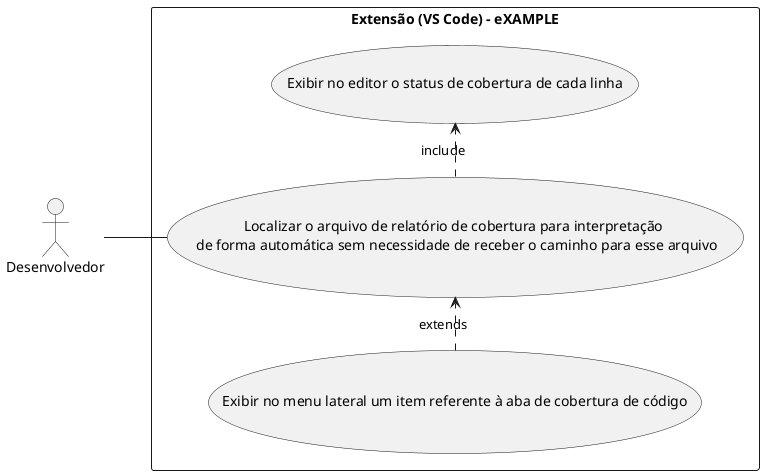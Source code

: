 @startuml

left to right direction
skinparam packageStyle rectangle

"Desenvolvedor" as Dev

package "Extensão (VS Code) - eXAMPLE" {
"Localizar o arquivo de relatório de cobertura para interpretação \n de forma automática sem necessidade de receber o caminho para esse arquivo" as (UC01)
"Exibir no editor o status de cobertura de cada linha" as (UC02)
"Exibir no menu lateral um item referente à aba de cobertura de código" as (UC03)
' "Exibir a porcentagem de cobertura de código total na aba lateral" as (UC04)
' "Permitir a ativação/desativação da visualização do status de cada linha" as (UC05)
' "Permitir a troca da visualização da porcentagem de cobertura total para a porcentagem de cobertura do arquivo abertoPermitir a seleção da branch de referência" as (UC06)
' "Exibir a porcentagem de cobertura de código total na aba lateral referente a todas as linhas criadas e alteradas na ramificação atual" as (UC07)
' "Permitir a ativação/desativação da visualização do status de cobertura com base na diferença das ramificações do versionamento de código" as (UC08)
' "Permitir a troca da visualização da porcentagem de cobertura total para a porcentagem de cobertura do arquivo aberto referente às linhas criadas e alteradas nesse arquivo na ramificação atual" as (UC09)
' "Exibir no editor apenas o status de cobertura das linhas criadas ou alteradas na ramificação atualPoder adicionar um arquivo de configuração na raiz do projeto" as (UC10)
' "Permitir a definição de um valor mínimo de cobertura" as (UC11)
' "Permitir a fixação da ramificação de referência para o projeto" as (UC12)
' "Permitir a definição do script de execução dos testes para geração do arquivo de relatório de cobertura de código de modo que observe as alterações dos arquivos do repositório" as (UC13)
' "Permitir a definição do script de execução dos testes para geração do arquivo de relatório de cobertura de código com modo de observação das alterações dos arquivos do repositório desativado" as (UC14)
' "Permitir a definição do caminho para o arquivo de relatório de coberturaGerar um arquivo de configuração para o GitHub Actions que executa os testes e verifica se os critérios definidos nas configurações do diretório foram alcançados." as (UC15)
' "Gerar integração com a biblioteca husky para gerar um arquivo de Shell Script que executa os testes e verifica se os critérios definidos nas configurações do diretório foram alcançados no momento do pre-commit" as (UC16)
' "Gerar integração com a biblioteca husky para gerar um arquivo de Shell Script que executa os testes e verifica se os critérios definidos nas configurações do diretório foram alcançados no momento do pre-pushNa aba lateral exibir todas as linhas da aplicação que não foram cobertas" as (UC17)
' "Quando o modo de visualização do status de cobertura estiver ativo com base na diferença das ramificações do versionamento de código, deve ser exibir apenas as linhas sem coberturas de testes que foram criadas ou alteradas na ramificação atual" as (UC18)
' "Ao clicar em uma nas linhas listadas como descobertas, redireciona a janela do editor para o arquivo na exata linha selecionadaQuando definido o comando para execução dos testes no arquivo de configurações de modo que observe as alterações dos arquivos do repositório, permitir a execução desse comando pela interface da aba de cobertura de testes" as (UC19)
' "Quando definido o comando para execução dos testes no arquivo de configurações com modo de observação das alterações dos arquivos do repositório desativado, permitir a execução desse comando pela interface da aba de cobertura de testesVisualizar os dados dentro da aba da extensão (Visual Studio Code)" as (UC20)
' "Configuração das opções do modo de visualização dentro da aba da extensão (Visual Studio Code)" as (UC21)
' "As ações e os estados da extensão deve ser logados na API de Output do Visual Studio Code" as (UC22)
}

Dev -- (UC01)
(UC01) .> (UC02) : include
(UC03) .> (UC01) : extends

@enduml
